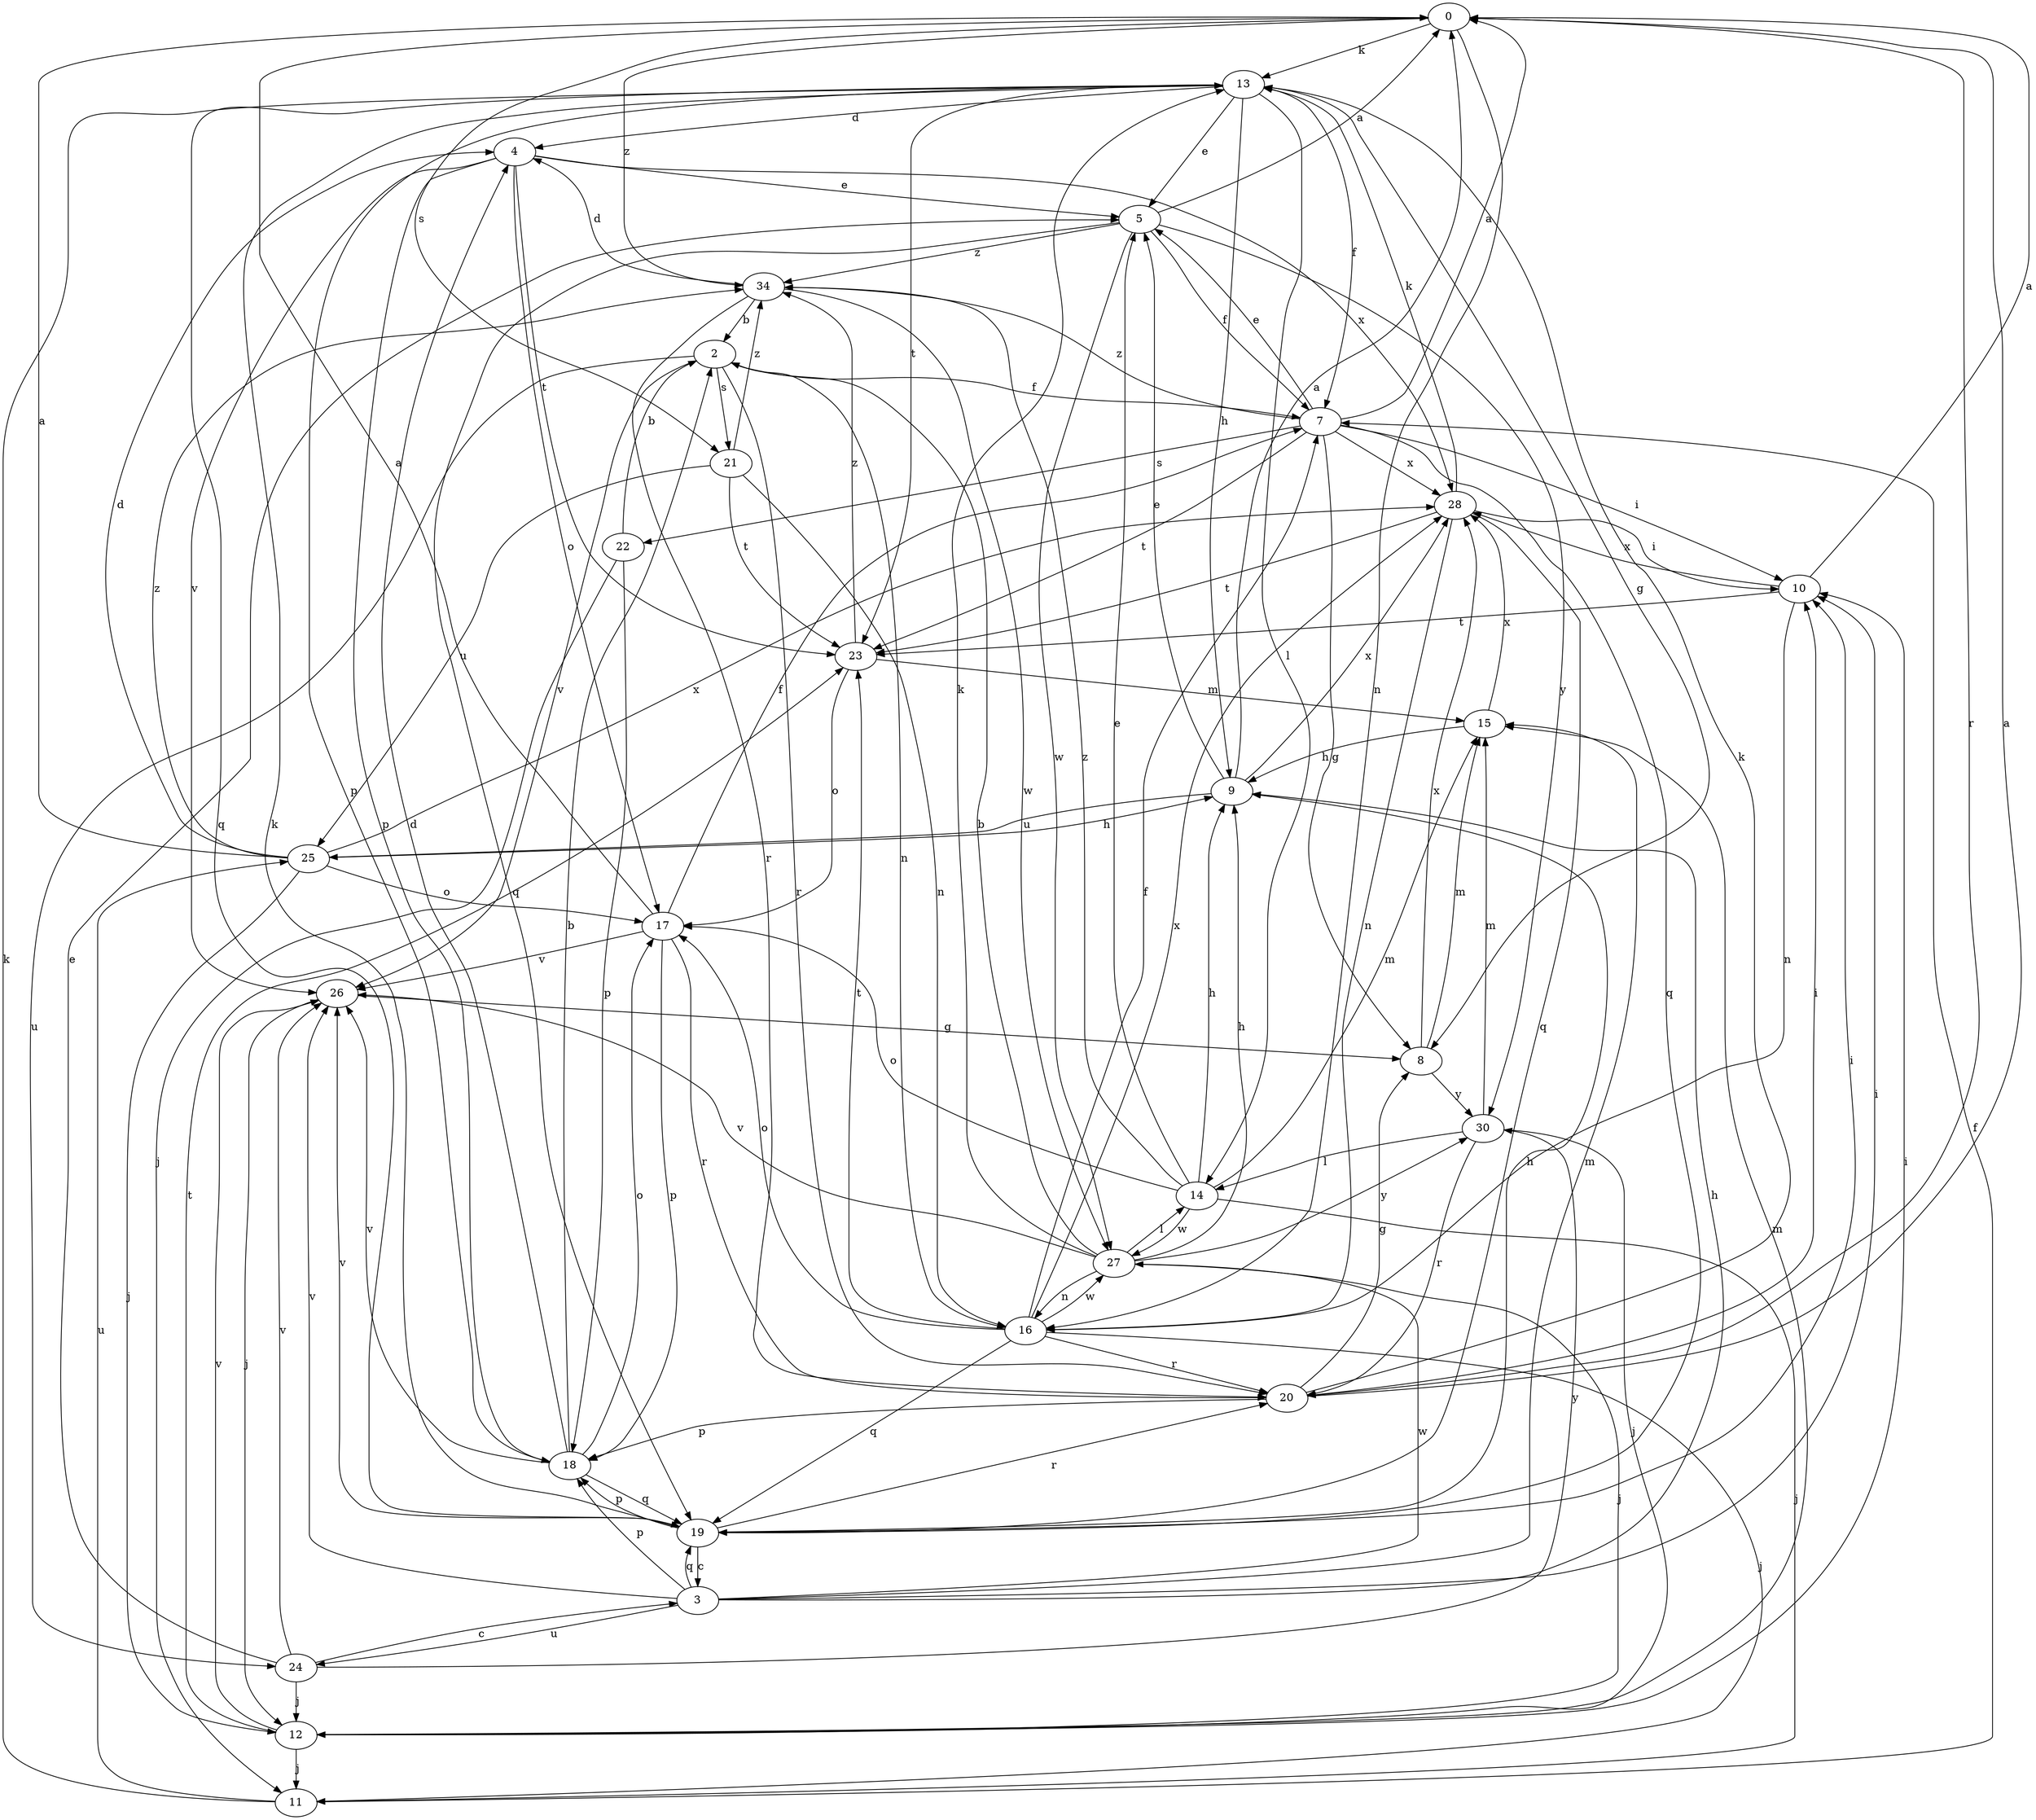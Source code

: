 strict digraph  {
0;
2;
3;
4;
5;
7;
8;
9;
10;
11;
12;
13;
14;
15;
16;
17;
18;
19;
20;
21;
22;
23;
24;
25;
26;
27;
28;
30;
34;
0 -> 13  [label=k];
0 -> 16  [label=n];
0 -> 20  [label=r];
0 -> 21  [label=s];
0 -> 34  [label=z];
2 -> 7  [label=f];
2 -> 16  [label=n];
2 -> 20  [label=r];
2 -> 21  [label=s];
2 -> 24  [label=u];
2 -> 26  [label=v];
3 -> 9  [label=h];
3 -> 10  [label=i];
3 -> 15  [label=m];
3 -> 18  [label=p];
3 -> 19  [label=q];
3 -> 24  [label=u];
3 -> 26  [label=v];
3 -> 27  [label=w];
4 -> 5  [label=e];
4 -> 17  [label=o];
4 -> 18  [label=p];
4 -> 23  [label=t];
4 -> 26  [label=v];
4 -> 28  [label=x];
5 -> 0  [label=a];
5 -> 7  [label=f];
5 -> 19  [label=q];
5 -> 27  [label=w];
5 -> 30  [label=y];
5 -> 34  [label=z];
7 -> 0  [label=a];
7 -> 5  [label=e];
7 -> 8  [label=g];
7 -> 10  [label=i];
7 -> 19  [label=q];
7 -> 22  [label=s];
7 -> 23  [label=t];
7 -> 28  [label=x];
7 -> 34  [label=z];
8 -> 15  [label=m];
8 -> 28  [label=x];
8 -> 30  [label=y];
9 -> 0  [label=a];
9 -> 5  [label=e];
9 -> 25  [label=u];
9 -> 28  [label=x];
10 -> 0  [label=a];
10 -> 16  [label=n];
10 -> 23  [label=t];
10 -> 28  [label=x];
11 -> 7  [label=f];
11 -> 13  [label=k];
11 -> 25  [label=u];
12 -> 10  [label=i];
12 -> 11  [label=j];
12 -> 15  [label=m];
12 -> 23  [label=t];
12 -> 26  [label=v];
13 -> 4  [label=d];
13 -> 5  [label=e];
13 -> 7  [label=f];
13 -> 8  [label=g];
13 -> 9  [label=h];
13 -> 14  [label=l];
13 -> 18  [label=p];
13 -> 19  [label=q];
13 -> 23  [label=t];
14 -> 5  [label=e];
14 -> 9  [label=h];
14 -> 11  [label=j];
14 -> 15  [label=m];
14 -> 17  [label=o];
14 -> 27  [label=w];
14 -> 34  [label=z];
15 -> 9  [label=h];
15 -> 28  [label=x];
16 -> 7  [label=f];
16 -> 11  [label=j];
16 -> 17  [label=o];
16 -> 19  [label=q];
16 -> 20  [label=r];
16 -> 23  [label=t];
16 -> 27  [label=w];
16 -> 28  [label=x];
17 -> 0  [label=a];
17 -> 7  [label=f];
17 -> 18  [label=p];
17 -> 20  [label=r];
17 -> 26  [label=v];
18 -> 2  [label=b];
18 -> 4  [label=d];
18 -> 17  [label=o];
18 -> 19  [label=q];
18 -> 26  [label=v];
19 -> 3  [label=c];
19 -> 9  [label=h];
19 -> 10  [label=i];
19 -> 13  [label=k];
19 -> 18  [label=p];
19 -> 20  [label=r];
19 -> 26  [label=v];
20 -> 0  [label=a];
20 -> 8  [label=g];
20 -> 10  [label=i];
20 -> 13  [label=k];
20 -> 18  [label=p];
21 -> 16  [label=n];
21 -> 23  [label=t];
21 -> 25  [label=u];
21 -> 34  [label=z];
22 -> 2  [label=b];
22 -> 11  [label=j];
22 -> 18  [label=p];
23 -> 15  [label=m];
23 -> 17  [label=o];
23 -> 34  [label=z];
24 -> 3  [label=c];
24 -> 5  [label=e];
24 -> 12  [label=j];
24 -> 26  [label=v];
24 -> 30  [label=y];
25 -> 0  [label=a];
25 -> 4  [label=d];
25 -> 9  [label=h];
25 -> 12  [label=j];
25 -> 17  [label=o];
25 -> 28  [label=x];
25 -> 34  [label=z];
26 -> 8  [label=g];
26 -> 12  [label=j];
27 -> 2  [label=b];
27 -> 9  [label=h];
27 -> 12  [label=j];
27 -> 13  [label=k];
27 -> 14  [label=l];
27 -> 16  [label=n];
27 -> 26  [label=v];
27 -> 30  [label=y];
28 -> 10  [label=i];
28 -> 13  [label=k];
28 -> 16  [label=n];
28 -> 19  [label=q];
28 -> 23  [label=t];
30 -> 12  [label=j];
30 -> 14  [label=l];
30 -> 15  [label=m];
30 -> 20  [label=r];
34 -> 2  [label=b];
34 -> 4  [label=d];
34 -> 20  [label=r];
34 -> 27  [label=w];
}
